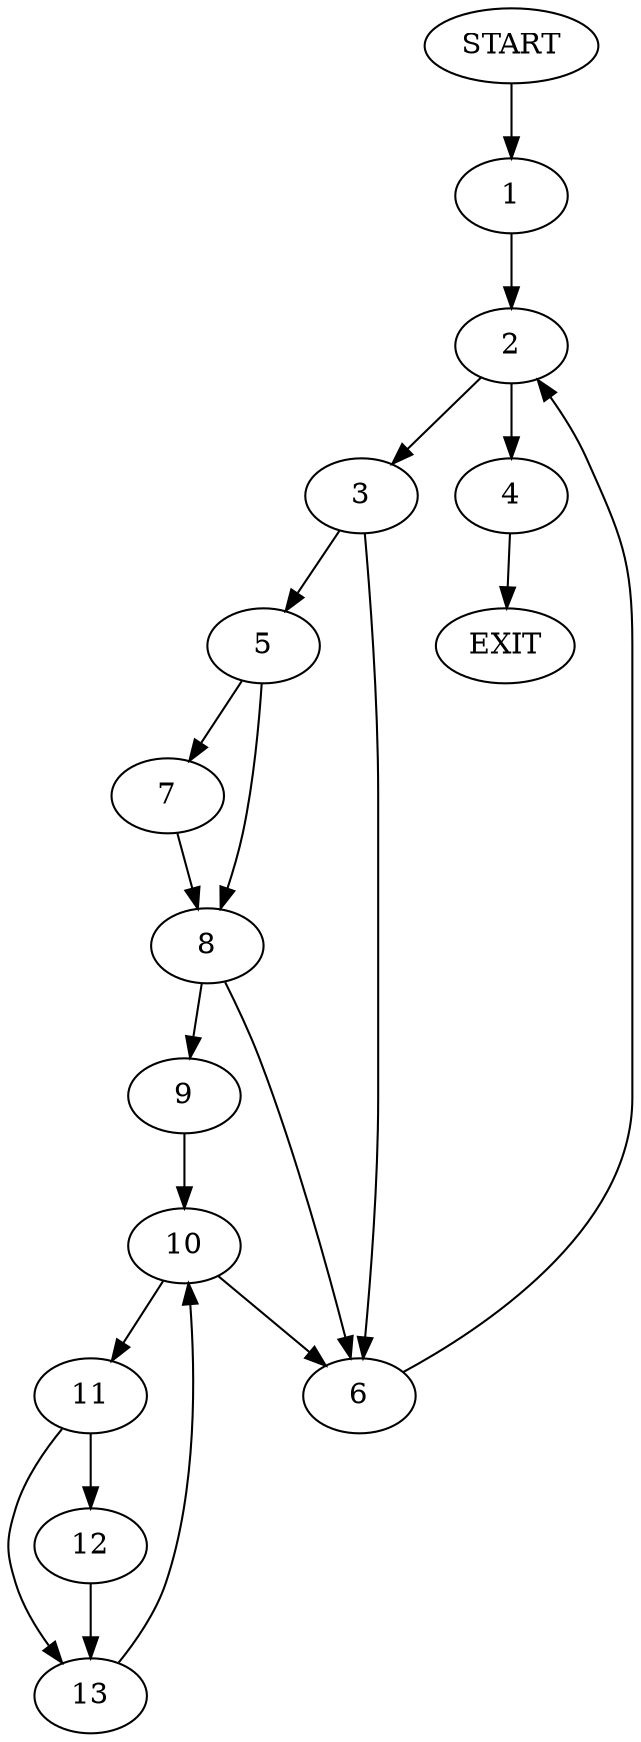 digraph {
0 [label="START"]
14 [label="EXIT"]
0 -> 1
1 -> 2
2 -> 3
2 -> 4
3 -> 5
3 -> 6
4 -> 14
5 -> 7
5 -> 8
6 -> 2
7 -> 8
8 -> 6
8 -> 9
9 -> 10
10 -> 6
10 -> 11
11 -> 12
11 -> 13
13 -> 10
12 -> 13
}
